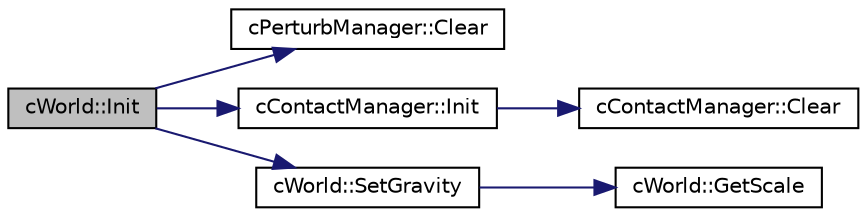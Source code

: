 digraph "cWorld::Init"
{
 // LATEX_PDF_SIZE
  edge [fontname="Helvetica",fontsize="10",labelfontname="Helvetica",labelfontsize="10"];
  node [fontname="Helvetica",fontsize="10",shape=record];
  rankdir="LR";
  Node1 [label="cWorld::Init",height=0.2,width=0.4,color="black", fillcolor="grey75", style="filled", fontcolor="black",tooltip=" "];
  Node1 -> Node2 [color="midnightblue",fontsize="10",style="solid",fontname="Helvetica"];
  Node2 [label="cPerturbManager::Clear",height=0.2,width=0.4,color="black", fillcolor="white", style="filled",URL="$classc_perturb_manager.html#ac33a04e2180067135e60a6b8cd837c2b",tooltip=" "];
  Node1 -> Node3 [color="midnightblue",fontsize="10",style="solid",fontname="Helvetica"];
  Node3 [label="cContactManager::Init",height=0.2,width=0.4,color="black", fillcolor="white", style="filled",URL="$classc_contact_manager.html#a3985f69d833cdd871d7e71255185a236",tooltip=" "];
  Node3 -> Node4 [color="midnightblue",fontsize="10",style="solid",fontname="Helvetica"];
  Node4 [label="cContactManager::Clear",height=0.2,width=0.4,color="black", fillcolor="white", style="filled",URL="$classc_contact_manager.html#a12bc7849ab8e9d7c15644cbfe03414fd",tooltip=" "];
  Node1 -> Node5 [color="midnightblue",fontsize="10",style="solid",fontname="Helvetica"];
  Node5 [label="cWorld::SetGravity",height=0.2,width=0.4,color="black", fillcolor="white", style="filled",URL="$classc_world.html#a6375c25bc6731d7ee6b0a8b3948d2cfd",tooltip=" "];
  Node5 -> Node6 [color="midnightblue",fontsize="10",style="solid",fontname="Helvetica"];
  Node6 [label="cWorld::GetScale",height=0.2,width=0.4,color="black", fillcolor="white", style="filled",URL="$classc_world.html#a45df46e343f8a8d266ab93e577460b2a",tooltip=" "];
}

